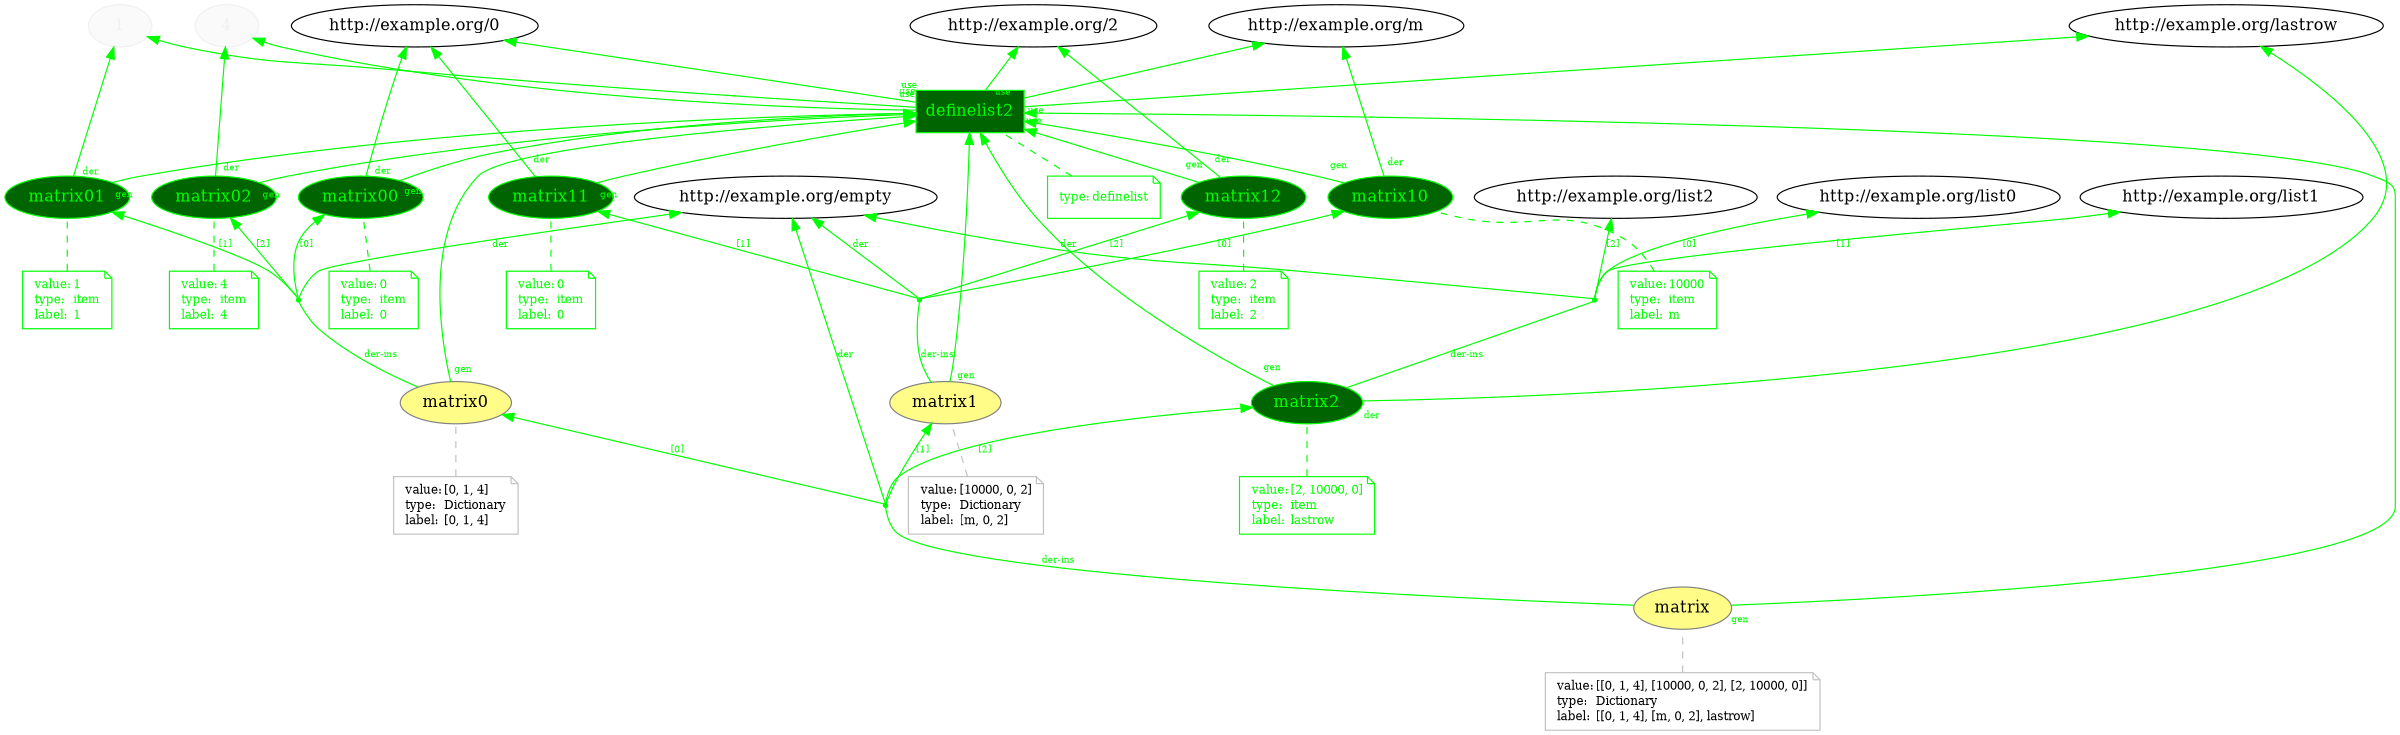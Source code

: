 digraph "PROV" { size="16,12"; rankdir="BT";
"http://example.org/1" [fillcolor="#FAFAFA",color="#F0F0F0",style="filled",fontcolor="#F0F0F0",label="1",URL="http://example.org/1"]
"http://example.org/4" [fillcolor="#FAFAFA",color="#F0F0F0",style="filled",fontcolor="#F0F0F0",label="4",URL="http://example.org/4"]
"http://example.org/matrix" [fillcolor="#FFFC87",color="#808080",style="filled",label="matrix",URL="http://example.org/matrix"]
"-attrs0" [color="gray",shape="note",fontsize="10",fontcolor="black",label=<<TABLE cellpadding="0" border="0">
	<TR>
	    <TD align="left">value:</TD>
	    <TD align="left">[[0, 1, 4], [10000, 0, 2], [2, 10000, 0]]</TD>
	</TR>
	<TR>
	    <TD align="left">type:</TD>
	    <TD align="left">Dictionary</TD>
	</TR>
	<TR>
	    <TD align="left">label:</TD>
	    <TD align="left">[[0, 1, 4], [m, 0, 2], lastrow]</TD>
	</TR>
</TABLE>>]
"-attrs0" -> "http://example.org/matrix" [color="gray",style="dashed",arrowhead="none"]
"http://example.org/matrix0" [fillcolor="#FFFC87",color="#808080",style="filled",label="matrix0",URL="http://example.org/matrix0"]
"-attrs1" [color="gray",shape="note",fontsize="10",fontcolor="black",label=<<TABLE cellpadding="0" border="0">
	<TR>
	    <TD align="left">value:</TD>
	    <TD align="left">[0, 1, 4]</TD>
	</TR>
	<TR>
	    <TD align="left">type:</TD>
	    <TD align="left">Dictionary</TD>
	</TR>
	<TR>
	    <TD align="left">label:</TD>
	    <TD align="left">[0, 1, 4]</TD>
	</TR>
</TABLE>>]
"-attrs1" -> "http://example.org/matrix0" [color="gray",style="dashed",arrowhead="none"]
"http://example.org/matrix00" [fillcolor="darkgreen",color="green",style="filled",fontcolor="green",label="matrix00",URL="http://example.org/matrix00"]
"-attrs2" [color="green",shape="note",fontsize="10",fontcolor="green",label=<<TABLE cellpadding="0" border="0">
	<TR>
	    <TD align="left">value:</TD>
	    <TD align="left">0</TD>
	</TR>
	<TR>
	    <TD align="left">type:</TD>
	    <TD align="left">item</TD>
	</TR>
	<TR>
	    <TD align="left">label:</TD>
	    <TD align="left">0</TD>
	</TR>
</TABLE>>]
"-attrs2" -> "http://example.org/matrix00" [color="green",style="dashed",arrowhead="none",fontcolor="green"]
"http://example.org/matrix01" [fillcolor="darkgreen",color="green",style="filled",fontcolor="green",label="matrix01",URL="http://example.org/matrix01"]
"-attrs3" [color="green",shape="note",fontsize="10",fontcolor="green",label=<<TABLE cellpadding="0" border="0">
	<TR>
	    <TD align="left">value:</TD>
	    <TD align="left">1</TD>
	</TR>
	<TR>
	    <TD align="left">type:</TD>
	    <TD align="left">item</TD>
	</TR>
	<TR>
	    <TD align="left">label:</TD>
	    <TD align="left">1</TD>
	</TR>
</TABLE>>]
"-attrs3" -> "http://example.org/matrix01" [color="green",style="dashed",arrowhead="none",fontcolor="green"]
"http://example.org/matrix02" [fillcolor="darkgreen",color="green",style="filled",fontcolor="green",label="matrix02",URL="http://example.org/matrix02"]
"-attrs4" [color="green",shape="note",fontsize="10",fontcolor="green",label=<<TABLE cellpadding="0" border="0">
	<TR>
	    <TD align="left">value:</TD>
	    <TD align="left">4</TD>
	</TR>
	<TR>
	    <TD align="left">type:</TD>
	    <TD align="left">item</TD>
	</TR>
	<TR>
	    <TD align="left">label:</TD>
	    <TD align="left">4</TD>
	</TR>
</TABLE>>]
"-attrs4" -> "http://example.org/matrix02" [color="green",style="dashed",arrowhead="none",fontcolor="green"]
"http://example.org/matrix1" [fillcolor="#FFFC87",color="#808080",style="filled",label="matrix1",URL="http://example.org/matrix1"]
"-attrs5" [color="gray",shape="note",fontsize="10",fontcolor="black",label=<<TABLE cellpadding="0" border="0">
	<TR>
	    <TD align="left">value:</TD>
	    <TD align="left">[10000, 0, 2]</TD>
	</TR>
	<TR>
	    <TD align="left">type:</TD>
	    <TD align="left">Dictionary</TD>
	</TR>
	<TR>
	    <TD align="left">label:</TD>
	    <TD align="left">[m, 0, 2]</TD>
	</TR>
</TABLE>>]
"-attrs5" -> "http://example.org/matrix1" [color="gray",style="dashed",arrowhead="none"]
"http://example.org/matrix10" [fillcolor="darkgreen",color="green",style="filled",fontcolor="green",label="matrix10",URL="http://example.org/matrix10"]
"-attrs6" [color="green",shape="note",fontsize="10",fontcolor="green",label=<<TABLE cellpadding="0" border="0">
	<TR>
	    <TD align="left">value:</TD>
	    <TD align="left">10000</TD>
	</TR>
	<TR>
	    <TD align="left">type:</TD>
	    <TD align="left">item</TD>
	</TR>
	<TR>
	    <TD align="left">label:</TD>
	    <TD align="left">m</TD>
	</TR>
</TABLE>>]
"-attrs6" -> "http://example.org/matrix10" [color="green",style="dashed",arrowhead="none",fontcolor="green"]
"http://example.org/matrix11" [fillcolor="darkgreen",color="green",style="filled",fontcolor="green",label="matrix11",URL="http://example.org/matrix11"]
"-attrs7" [color="green",shape="note",fontsize="10",fontcolor="green",label=<<TABLE cellpadding="0" border="0">
	<TR>
	    <TD align="left">value:</TD>
	    <TD align="left">0</TD>
	</TR>
	<TR>
	    <TD align="left">type:</TD>
	    <TD align="left">item</TD>
	</TR>
	<TR>
	    <TD align="left">label:</TD>
	    <TD align="left">0</TD>
	</TR>
</TABLE>>]
"-attrs7" -> "http://example.org/matrix11" [color="green",style="dashed",arrowhead="none",fontcolor="green"]
"http://example.org/matrix12" [fillcolor="darkgreen",color="green",style="filled",fontcolor="green",label="matrix12",URL="http://example.org/matrix12"]
"-attrs8" [color="green",shape="note",fontsize="10",fontcolor="green",label=<<TABLE cellpadding="0" border="0">
	<TR>
	    <TD align="left">value:</TD>
	    <TD align="left">2</TD>
	</TR>
	<TR>
	    <TD align="left">type:</TD>
	    <TD align="left">item</TD>
	</TR>
	<TR>
	    <TD align="left">label:</TD>
	    <TD align="left">2</TD>
	</TR>
</TABLE>>]
"-attrs8" -> "http://example.org/matrix12" [color="green",style="dashed",arrowhead="none",fontcolor="green"]
"http://example.org/matrix2" [fillcolor="darkgreen",color="green",style="filled",fontcolor="green",label="matrix2",URL="http://example.org/matrix2"]
"-attrs9" [color="green",shape="note",fontsize="10",fontcolor="green",label=<<TABLE cellpadding="0" border="0">
	<TR>
	    <TD align="left">value:</TD>
	    <TD align="left">[2, 10000, 0]</TD>
	</TR>
	<TR>
	    <TD align="left">type:</TD>
	    <TD align="left">item</TD>
	</TR>
	<TR>
	    <TD align="left">label:</TD>
	    <TD align="left">lastrow</TD>
	</TR>
</TABLE>>]
"-attrs9" -> "http://example.org/matrix2" [color="green",style="dashed",arrowhead="none",fontcolor="green"]
"bn0" [shape="point",label="",fontcolor="green",color="green"]
"http://example.org/matrix0" -> "bn0" [fontsize="8",distance="1.5",angle="60.0",rotation="20",label="der-ins",arrowhead="none",fontcolor="green",color="green"]
"bn0" -> "http://example.org/empty" [fontsize="8",distance="1.5",angle="60.0",rotation="20",label="der",fontcolor="green",color="green"]
"bn0" -> "http://example.org/matrix00" [fontsize="8",distance="1.5",angle="60.0",rotation="20",label="[0]",fontcolor="green",color="green"]
"bn0" -> "http://example.org/matrix01" [fontsize="8",distance="1.5",angle="60.0",rotation="20",label="[1]",fontcolor="green",color="green"]
"bn0" -> "http://example.org/matrix02" [fontsize="8",distance="1.5",angle="60.0",rotation="20",label="[2]",fontcolor="green",color="green"]
"bn1" [shape="point",label="",fontcolor="green",color="green"]
"http://example.org/matrix1" -> "bn1" [fontsize="8",distance="1.5",angle="60.0",rotation="20",label="der-ins",arrowhead="none",fontcolor="green",color="green"]
"bn1" -> "http://example.org/empty" [fontsize="8",distance="1.5",angle="60.0",rotation="20",label="der",fontcolor="green",color="green"]
"bn1" -> "http://example.org/matrix10" [fontsize="8",distance="1.5",angle="60.0",rotation="20",label="[0]",fontcolor="green",color="green"]
"bn1" -> "http://example.org/matrix11" [fontsize="8",distance="1.5",angle="60.0",rotation="20",label="[1]",fontcolor="green",color="green"]
"bn1" -> "http://example.org/matrix12" [fontsize="8",distance="1.5",angle="60.0",rotation="20",label="[2]",fontcolor="green",color="green"]
"bn2" [shape="point",label="",fontcolor="green",color="green"]
"http://example.org/matrix2" -> "bn2" [fontsize="8",distance="1.5",angle="60.0",rotation="20",label="der-ins",arrowhead="none",fontcolor="green",color="green"]
"bn2" -> "http://example.org/empty" [fontsize="8",distance="1.5",angle="60.0",rotation="20",label="der",fontcolor="green",color="green"]
"bn2" -> "http://example.org/list0" [fontsize="8",distance="1.5",angle="60.0",rotation="20",label="[0]",fontcolor="green",color="green"]
"bn2" -> "http://example.org/list1" [fontsize="8",distance="1.5",angle="60.0",rotation="20",label="[1]",fontcolor="green",color="green"]
"bn2" -> "http://example.org/list2" [fontsize="8",distance="1.5",angle="60.0",rotation="20",label="[2]",fontcolor="green",color="green"]
"bn3" [shape="point",label="",fontcolor="green",color="green"]
"http://example.org/matrix" -> "bn3" [fontsize="8",distance="1.5",angle="60.0",rotation="20",label="der-ins",arrowhead="none",fontcolor="green",color="green"]
"bn3" -> "http://example.org/empty" [fontsize="8",distance="1.5",angle="60.0",rotation="20",label="der",fontcolor="green",color="green"]
"bn3" -> "http://example.org/matrix0" [fontsize="8",distance="1.5",angle="60.0",rotation="20",label="[0]",fontcolor="green",color="green"]
"bn3" -> "http://example.org/matrix1" [fontsize="8",distance="1.5",angle="60.0",rotation="20",label="[1]",fontcolor="green",color="green"]
"bn3" -> "http://example.org/matrix2" [fontsize="8",distance="1.5",angle="60.0",rotation="20",label="[2]",fontcolor="green",color="green"]
"http://example.org/definelist2" [fillcolor="darkgreen",color="green",shape="polygon",sides="4",style="filled",fontcolor="green",label="definelist2",URL="http://example.org/definelist2"]
"-attrs10" [color="green",shape="note",fontsize="10",fontcolor="green",label=<<TABLE cellpadding="0" border="0">
	<TR>
	    <TD align="left">type:</TD>
	    <TD align="left">definelist</TD>
	</TR>
</TABLE>>]
"-attrs10" -> "http://example.org/definelist2" [color="green",style="dashed",arrowhead="none",fontcolor="green"]
"http://example.org/matrix00" -> "http://example.org/0" [labelfontsize="8",labeldistance="1.5",labelangle="60.0",rotation="20",taillabel="der",fontcolor="green",color="green"]
"http://example.org/matrix01" -> "http://example.org/1" [labelfontsize="8",labeldistance="1.5",labelangle="60.0",rotation="20",taillabel="der",fontcolor="green",color="green"]
"http://example.org/matrix02" -> "http://example.org/4" [labelfontsize="8",labeldistance="1.5",labelangle="60.0",rotation="20",taillabel="der",fontcolor="green",color="green"]
"http://example.org/matrix10" -> "http://example.org/m" [labelfontsize="8",labeldistance="1.5",labelangle="60.0",rotation="20",taillabel="der",fontcolor="green",color="green"]
"http://example.org/matrix11" -> "http://example.org/0" [labelfontsize="8",labeldistance="1.5",labelangle="60.0",rotation="20",taillabel="der",fontcolor="green",color="green"]
"http://example.org/matrix12" -> "http://example.org/2" [labelfontsize="8",labeldistance="1.5",labelangle="60.0",rotation="20",taillabel="der",fontcolor="green",color="green"]
"http://example.org/matrix2" -> "http://example.org/lastrow" [labelfontsize="8",labeldistance="1.5",labelangle="60.0",rotation="20",taillabel="der",fontcolor="green",color="green"]
"http://example.org/matrix" -> "http://example.org/definelist2" [labelfontsize="8",labeldistance="1.5",labelangle="60.0",rotation="20",taillabel="gen",fontcolor="green",color="green"]
"http://example.org/matrix0" -> "http://example.org/definelist2" [labelfontsize="8",labeldistance="1.5",labelangle="60.0",rotation="20",taillabel="gen",fontcolor="green",color="green"]
"http://example.org/matrix1" -> "http://example.org/definelist2" [labelfontsize="8",labeldistance="1.5",labelangle="60.0",rotation="20",taillabel="gen",fontcolor="green",color="green"]
"http://example.org/matrix2" -> "http://example.org/definelist2" [labelfontsize="8",labeldistance="1.5",labelangle="60.0",rotation="20",taillabel="gen",fontcolor="green",color="green"]
"http://example.org/definelist2" -> "http://example.org/lastrow" [labelfontsize="8",labeldistance="1.5",labelangle="60.0",rotation="20",taillabel="use",fontcolor="green",color="green"]
"http://example.org/definelist2" -> "http://example.org/1" [labelfontsize="8",labeldistance="1.5",labelangle="60.0",rotation="20",taillabel="use",fontcolor="green",color="green"]
"http://example.org/definelist2" -> "http://example.org/2" [labelfontsize="8",labeldistance="1.5",labelangle="60.0",rotation="20",taillabel="use",fontcolor="green",color="green"]
"http://example.org/definelist2" -> "http://example.org/0" [labelfontsize="8",labeldistance="1.5",labelangle="60.0",rotation="20",taillabel="use",fontcolor="green",color="green"]
"http://example.org/definelist2" -> "http://example.org/m" [labelfontsize="8",labeldistance="1.5",labelangle="60.0",rotation="20",taillabel="use",fontcolor="green",color="green"]
"http://example.org/definelist2" -> "http://example.org/4" [labelfontsize="8",labeldistance="1.5",labelangle="60.0",rotation="20",taillabel="use",fontcolor="green",color="green"]
"http://example.org/matrix00" -> "http://example.org/definelist2" [labelfontsize="8",labeldistance="1.5",labelangle="60.0",rotation="20",taillabel="gen",fontcolor="green",color="green"]
"http://example.org/matrix01" -> "http://example.org/definelist2" [labelfontsize="8",labeldistance="1.5",labelangle="60.0",rotation="20",taillabel="gen",fontcolor="green",color="green"]
"http://example.org/matrix12" -> "http://example.org/definelist2" [labelfontsize="8",labeldistance="1.5",labelangle="60.0",rotation="20",taillabel="gen",fontcolor="green",color="green"]
"http://example.org/matrix02" -> "http://example.org/definelist2" [labelfontsize="8",labeldistance="1.5",labelangle="60.0",rotation="20",taillabel="gen",fontcolor="green",color="green"]
"http://example.org/matrix11" -> "http://example.org/definelist2" [labelfontsize="8",labeldistance="1.5",labelangle="60.0",rotation="20",taillabel="gen",fontcolor="green",color="green"]
"http://example.org/matrix10" -> "http://example.org/definelist2" [labelfontsize="8",labeldistance="1.5",labelangle="60.0",rotation="20",taillabel="gen",fontcolor="green",color="green"]
}